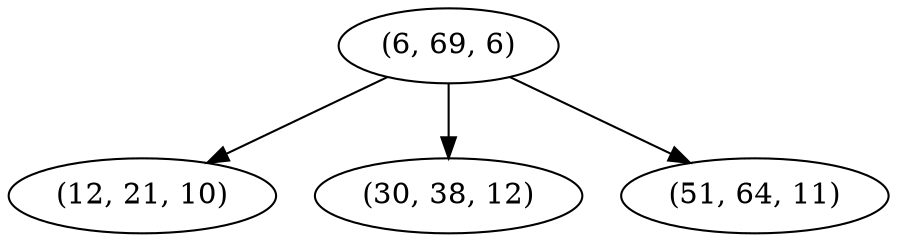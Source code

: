 digraph tree {
    "(6, 69, 6)";
    "(12, 21, 10)";
    "(30, 38, 12)";
    "(51, 64, 11)";
    "(6, 69, 6)" -> "(12, 21, 10)";
    "(6, 69, 6)" -> "(30, 38, 12)";
    "(6, 69, 6)" -> "(51, 64, 11)";
}
